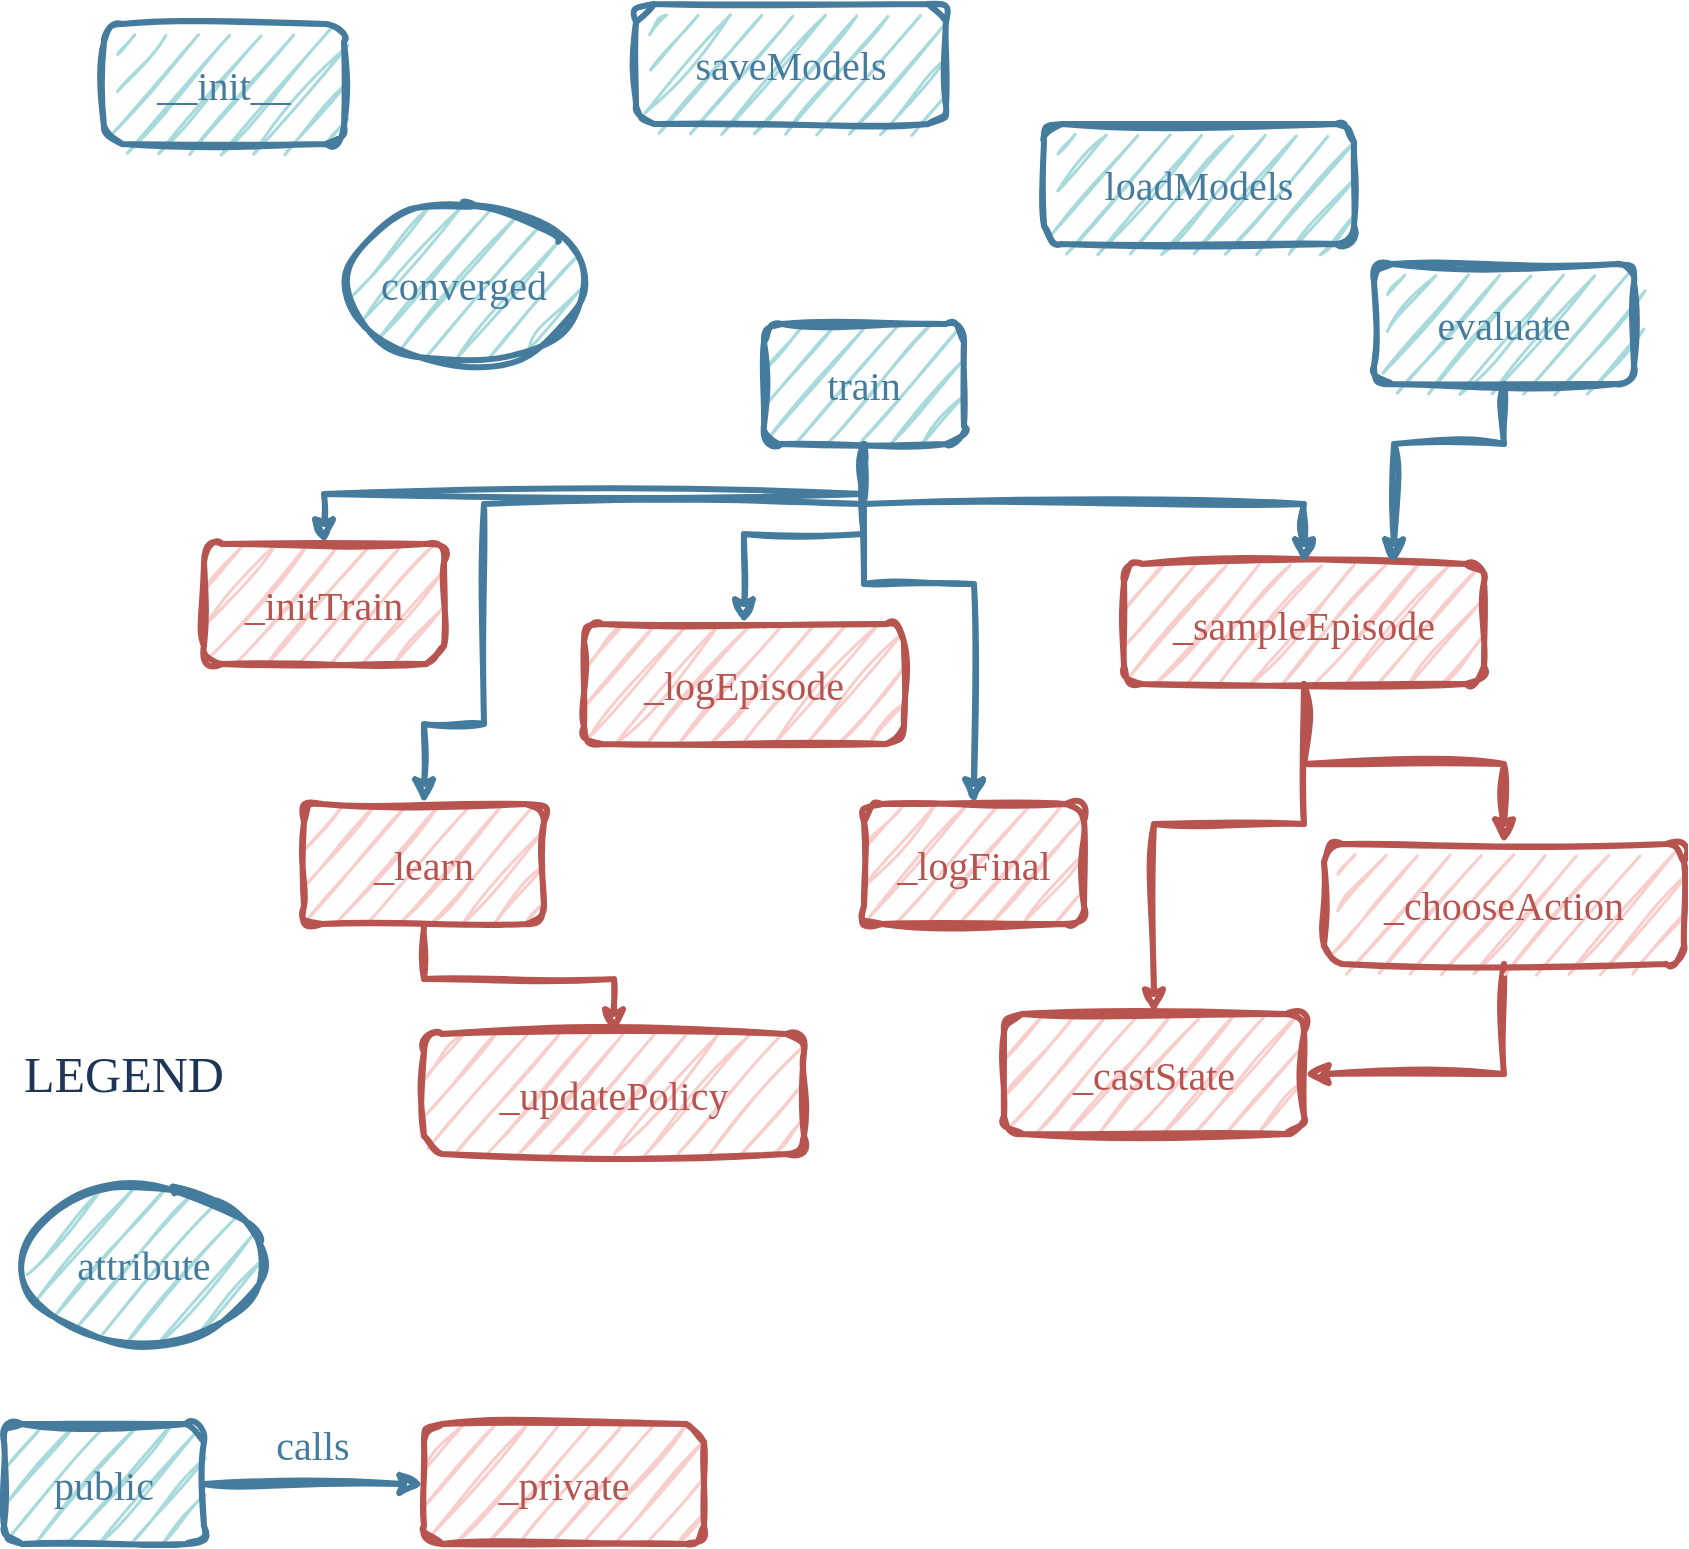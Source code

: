 <mxfile version="21.2.8" type="device">
  <diagram name="Page-1" id="dCN76jGf5toe5jXvvONL">
    <mxGraphModel dx="1357" dy="1165" grid="1" gridSize="10" guides="1" tooltips="1" connect="1" arrows="1" fold="1" page="1" pageScale="1" pageWidth="827" pageHeight="1169" math="0" shadow="0">
      <root>
        <mxCell id="0" />
        <mxCell id="1" parent="0" />
        <mxCell id="fukTA5cHyro5TytwK_Kp-1" value="&lt;font color=&quot;#457b9d&quot; face=&quot;Comic Sans MS&quot; style=&quot;font-size: 20px;&quot;&gt;__init__&lt;/font&gt;" style="rounded=1;whiteSpace=wrap;html=1;labelBackgroundColor=none;fillColor=#A8DADC;strokeColor=#457B9D;fontColor=#1D3557;sketch=1;curveFitting=1;jiggle=2;strokeWidth=3;" vertex="1" parent="1">
          <mxGeometry x="70" y="50" width="120" height="60" as="geometry" />
        </mxCell>
        <mxCell id="fukTA5cHyro5TytwK_Kp-3" style="edgeStyle=orthogonalEdgeStyle;rounded=0;sketch=1;hachureGap=4;jiggle=2;curveFitting=1;orthogonalLoop=1;jettySize=auto;html=1;exitX=0.5;exitY=1;exitDx=0;exitDy=0;fontFamily=Architects Daughter;fontSource=https%3A%2F%2Ffonts.googleapis.com%2Fcss%3Ffamily%3DArchitects%2BDaughter;fontSize=16;strokeWidth=3;strokeColor=#457B9D;entryX=0.5;entryY=0;entryDx=0;entryDy=0;" edge="1" parent="1" source="fukTA5cHyro5TytwK_Kp-2" target="fukTA5cHyro5TytwK_Kp-4">
          <mxGeometry relative="1" as="geometry">
            <mxPoint x="240" y="320" as="targetPoint" />
          </mxGeometry>
        </mxCell>
        <mxCell id="fukTA5cHyro5TytwK_Kp-11" style="edgeStyle=orthogonalEdgeStyle;rounded=0;sketch=1;hachureGap=4;jiggle=2;curveFitting=1;orthogonalLoop=1;jettySize=auto;html=1;entryX=0.5;entryY=0;entryDx=0;entryDy=0;fontFamily=Architects Daughter;fontSource=https%3A%2F%2Ffonts.googleapis.com%2Fcss%3Ffamily%3DArchitects%2BDaughter;fontSize=16;strokeWidth=3;strokeColor=#457B9D;" edge="1" parent="1" source="fukTA5cHyro5TytwK_Kp-2" target="fukTA5cHyro5TytwK_Kp-8">
          <mxGeometry relative="1" as="geometry">
            <Array as="points">
              <mxPoint x="450" y="330" />
              <mxPoint x="505" y="330" />
            </Array>
          </mxGeometry>
        </mxCell>
        <mxCell id="fukTA5cHyro5TytwK_Kp-12" style="edgeStyle=orthogonalEdgeStyle;rounded=0;sketch=1;hachureGap=4;jiggle=2;curveFitting=1;orthogonalLoop=1;jettySize=auto;html=1;exitX=0.5;exitY=1;exitDx=0;exitDy=0;entryX=0.5;entryY=0;entryDx=0;entryDy=0;fontFamily=Architects Daughter;fontSource=https%3A%2F%2Ffonts.googleapis.com%2Fcss%3Ffamily%3DArchitects%2BDaughter;fontSize=16;strokeWidth=3;strokeColor=#457B9D;" edge="1" parent="1" source="fukTA5cHyro5TytwK_Kp-2" target="fukTA5cHyro5TytwK_Kp-7">
          <mxGeometry relative="1" as="geometry" />
        </mxCell>
        <mxCell id="fukTA5cHyro5TytwK_Kp-2" value="&lt;font color=&quot;#457b9d&quot; face=&quot;Comic Sans MS&quot; style=&quot;font-size: 20px;&quot;&gt;train&lt;/font&gt;" style="rounded=1;whiteSpace=wrap;html=1;labelBackgroundColor=none;fillColor=#A8DADC;strokeColor=#457B9D;fontColor=#1D3557;sketch=1;curveFitting=1;jiggle=2;strokeWidth=3;" vertex="1" parent="1">
          <mxGeometry x="400" y="200" width="100" height="60" as="geometry" />
        </mxCell>
        <mxCell id="fukTA5cHyro5TytwK_Kp-4" value="&lt;font color=&quot;#b85450&quot; face=&quot;Comic Sans MS&quot; style=&quot;font-size: 20px;&quot;&gt;_initTrain&lt;/font&gt;" style="rounded=1;whiteSpace=wrap;html=1;labelBackgroundColor=none;fillColor=#f8cecc;strokeColor=#b85450;sketch=1;curveFitting=1;jiggle=2;strokeWidth=3;" vertex="1" parent="1">
          <mxGeometry x="120" y="310" width="120" height="60" as="geometry" />
        </mxCell>
        <mxCell id="fukTA5cHyro5TytwK_Kp-19" style="edgeStyle=orthogonalEdgeStyle;rounded=0;sketch=1;hachureGap=4;jiggle=2;curveFitting=1;orthogonalLoop=1;jettySize=auto;html=1;exitX=0.5;exitY=1;exitDx=0;exitDy=0;entryX=0.5;entryY=0;entryDx=0;entryDy=0;fontFamily=Architects Daughter;fontSource=https%3A%2F%2Ffonts.googleapis.com%2Fcss%3Ffamily%3DArchitects%2BDaughter;fontSize=16;strokeWidth=3;strokeColor=#B85450;" edge="1" parent="1" source="fukTA5cHyro5TytwK_Kp-5" target="fukTA5cHyro5TytwK_Kp-18">
          <mxGeometry relative="1" as="geometry" />
        </mxCell>
        <mxCell id="fukTA5cHyro5TytwK_Kp-5" value="&lt;font color=&quot;#b85450&quot; face=&quot;Comic Sans MS&quot; style=&quot;font-size: 20px;&quot;&gt;_sampleEpisode&lt;/font&gt;" style="rounded=1;whiteSpace=wrap;html=1;labelBackgroundColor=none;fillColor=#f8cecc;strokeColor=#b85450;sketch=1;curveFitting=1;jiggle=2;strokeWidth=3;" vertex="1" parent="1">
          <mxGeometry x="580" y="320" width="180" height="60" as="geometry" />
        </mxCell>
        <mxCell id="fukTA5cHyro5TytwK_Kp-17" style="edgeStyle=orthogonalEdgeStyle;rounded=0;sketch=1;hachureGap=4;jiggle=2;curveFitting=1;orthogonalLoop=1;jettySize=auto;html=1;entryX=0.5;entryY=0;entryDx=0;entryDy=0;fontFamily=Architects Daughter;fontSource=https%3A%2F%2Ffonts.googleapis.com%2Fcss%3Ffamily%3DArchitects%2BDaughter;fontSize=16;strokeWidth=3;strokeColor=#B85450;" edge="1" parent="1" source="fukTA5cHyro5TytwK_Kp-6" target="fukTA5cHyro5TytwK_Kp-16">
          <mxGeometry relative="1" as="geometry" />
        </mxCell>
        <mxCell id="fukTA5cHyro5TytwK_Kp-6" value="&lt;font color=&quot;#b85450&quot; face=&quot;Comic Sans MS&quot; style=&quot;font-size: 20px;&quot;&gt;_learn&lt;/font&gt;" style="rounded=1;whiteSpace=wrap;html=1;labelBackgroundColor=none;fillColor=#f8cecc;strokeColor=#b85450;sketch=1;curveFitting=1;jiggle=2;strokeWidth=3;" vertex="1" parent="1">
          <mxGeometry x="170" y="440" width="120" height="60" as="geometry" />
        </mxCell>
        <mxCell id="fukTA5cHyro5TytwK_Kp-7" value="&lt;font color=&quot;#b85450&quot; face=&quot;Comic Sans MS&quot; style=&quot;font-size: 20px;&quot;&gt;_logEpisode&lt;/font&gt;" style="rounded=1;whiteSpace=wrap;html=1;labelBackgroundColor=none;fillColor=#f8cecc;strokeColor=#b85450;sketch=1;curveFitting=1;jiggle=2;strokeWidth=3;" vertex="1" parent="1">
          <mxGeometry x="310" y="350" width="160" height="60" as="geometry" />
        </mxCell>
        <mxCell id="fukTA5cHyro5TytwK_Kp-8" value="&lt;font face=&quot;Comic Sans MS&quot; color=&quot;#b85450&quot;&gt;&lt;span style=&quot;font-size: 20px;&quot;&gt;_logFinal&lt;/span&gt;&lt;/font&gt;" style="rounded=1;whiteSpace=wrap;html=1;labelBackgroundColor=none;fillColor=#f8cecc;strokeColor=#b85450;sketch=1;curveFitting=1;jiggle=2;strokeWidth=3;" vertex="1" parent="1">
          <mxGeometry x="450" y="440" width="110" height="60" as="geometry" />
        </mxCell>
        <mxCell id="fukTA5cHyro5TytwK_Kp-9" value="&lt;font color=&quot;#457b9d&quot; face=&quot;Comic Sans MS&quot; style=&quot;font-size: 20px;&quot;&gt;evaluate&lt;/font&gt;" style="rounded=1;whiteSpace=wrap;html=1;labelBackgroundColor=none;fillColor=#A8DADC;strokeColor=#457B9D;fontColor=#1D3557;sketch=1;curveFitting=1;jiggle=2;strokeWidth=3;" vertex="1" parent="1">
          <mxGeometry x="705" y="170" width="130" height="60" as="geometry" />
        </mxCell>
        <mxCell id="fukTA5cHyro5TytwK_Kp-13" style="edgeStyle=orthogonalEdgeStyle;rounded=0;sketch=1;hachureGap=4;jiggle=2;curveFitting=1;orthogonalLoop=1;jettySize=auto;html=1;exitX=0.5;exitY=1;exitDx=0;exitDy=0;fontFamily=Architects Daughter;fontSource=https%3A%2F%2Ffonts.googleapis.com%2Fcss%3Ffamily%3DArchitects%2BDaughter;fontSize=16;strokeWidth=3;strokeColor=#457B9D;entryX=0.5;entryY=0;entryDx=0;entryDy=0;" edge="1" parent="1" source="fukTA5cHyro5TytwK_Kp-2" target="fukTA5cHyro5TytwK_Kp-5">
          <mxGeometry relative="1" as="geometry">
            <mxPoint x="510" y="330" as="targetPoint" />
            <mxPoint x="780" y="280" as="sourcePoint" />
            <Array as="points">
              <mxPoint x="450" y="290" />
              <mxPoint x="670" y="290" />
            </Array>
          </mxGeometry>
        </mxCell>
        <mxCell id="fukTA5cHyro5TytwK_Kp-14" style="edgeStyle=orthogonalEdgeStyle;rounded=0;sketch=1;hachureGap=4;jiggle=2;curveFitting=1;orthogonalLoop=1;jettySize=auto;html=1;exitX=0.5;exitY=1;exitDx=0;exitDy=0;fontFamily=Architects Daughter;fontSource=https%3A%2F%2Ffonts.googleapis.com%2Fcss%3Ffamily%3DArchitects%2BDaughter;fontSize=16;strokeWidth=3;strokeColor=#457B9D;entryX=0.5;entryY=0;entryDx=0;entryDy=0;" edge="1" parent="1" source="fukTA5cHyro5TytwK_Kp-2" target="fukTA5cHyro5TytwK_Kp-6">
          <mxGeometry relative="1" as="geometry">
            <mxPoint x="690" y="330" as="targetPoint" />
            <mxPoint x="470" y="270" as="sourcePoint" />
            <Array as="points">
              <mxPoint x="450" y="290" />
              <mxPoint x="260" y="290" />
              <mxPoint x="260" y="400" />
              <mxPoint x="230" y="400" />
            </Array>
          </mxGeometry>
        </mxCell>
        <mxCell id="fukTA5cHyro5TytwK_Kp-15" style="edgeStyle=orthogonalEdgeStyle;rounded=0;sketch=1;hachureGap=4;jiggle=2;curveFitting=1;orthogonalLoop=1;jettySize=auto;html=1;exitX=0.5;exitY=1;exitDx=0;exitDy=0;fontFamily=Architects Daughter;fontSource=https%3A%2F%2Ffonts.googleapis.com%2Fcss%3Ffamily%3DArchitects%2BDaughter;fontSize=16;strokeWidth=3;strokeColor=#457B9D;entryX=0.75;entryY=0;entryDx=0;entryDy=0;" edge="1" parent="1" source="fukTA5cHyro5TytwK_Kp-9" target="fukTA5cHyro5TytwK_Kp-5">
          <mxGeometry relative="1" as="geometry">
            <mxPoint x="760" y="290" as="targetPoint" />
            <mxPoint x="540" y="230" as="sourcePoint" />
            <Array as="points">
              <mxPoint x="770" y="260" />
              <mxPoint x="715" y="260" />
            </Array>
          </mxGeometry>
        </mxCell>
        <mxCell id="fukTA5cHyro5TytwK_Kp-16" value="&lt;font color=&quot;#b85450&quot; face=&quot;Comic Sans MS&quot; style=&quot;font-size: 20px;&quot;&gt;_updatePolicy&lt;/font&gt;" style="rounded=1;whiteSpace=wrap;html=1;labelBackgroundColor=none;fillColor=#f8cecc;strokeColor=#b85450;sketch=1;curveFitting=1;jiggle=2;strokeWidth=3;" vertex="1" parent="1">
          <mxGeometry x="230" y="555" width="190" height="60" as="geometry" />
        </mxCell>
        <mxCell id="fukTA5cHyro5TytwK_Kp-22" style="edgeStyle=orthogonalEdgeStyle;rounded=0;sketch=1;hachureGap=4;jiggle=2;curveFitting=1;orthogonalLoop=1;jettySize=auto;html=1;entryX=1;entryY=0.5;entryDx=0;entryDy=0;fontFamily=Architects Daughter;fontSource=https%3A%2F%2Ffonts.googleapis.com%2Fcss%3Ffamily%3DArchitects%2BDaughter;fontSize=16;strokeWidth=3;strokeColor=#B85450;exitX=0.5;exitY=1;exitDx=0;exitDy=0;" edge="1" parent="1" source="fukTA5cHyro5TytwK_Kp-18" target="fukTA5cHyro5TytwK_Kp-21">
          <mxGeometry relative="1" as="geometry">
            <Array as="points">
              <mxPoint x="770" y="575" />
            </Array>
          </mxGeometry>
        </mxCell>
        <mxCell id="fukTA5cHyro5TytwK_Kp-18" value="&lt;font color=&quot;#b85450&quot; face=&quot;Comic Sans MS&quot; style=&quot;font-size: 20px;&quot;&gt;_chooseAction&lt;/font&gt;" style="rounded=1;whiteSpace=wrap;html=1;labelBackgroundColor=none;fillColor=#f8cecc;strokeColor=#b85450;sketch=1;curveFitting=1;jiggle=2;strokeWidth=3;" vertex="1" parent="1">
          <mxGeometry x="680" y="460" width="180" height="60" as="geometry" />
        </mxCell>
        <mxCell id="fukTA5cHyro5TytwK_Kp-20" style="edgeStyle=orthogonalEdgeStyle;rounded=0;sketch=1;hachureGap=4;jiggle=2;curveFitting=1;orthogonalLoop=1;jettySize=auto;html=1;exitX=0.5;exitY=1;exitDx=0;exitDy=0;entryX=0.5;entryY=0;entryDx=0;entryDy=0;fontFamily=Architects Daughter;fontSource=https%3A%2F%2Ffonts.googleapis.com%2Fcss%3Ffamily%3DArchitects%2BDaughter;fontSize=16;strokeWidth=3;strokeColor=#B85450;" edge="1" parent="1" target="fukTA5cHyro5TytwK_Kp-21" source="fukTA5cHyro5TytwK_Kp-5">
          <mxGeometry relative="1" as="geometry">
            <mxPoint x="597" y="440" as="sourcePoint" />
            <Array as="points">
              <mxPoint x="670" y="450" />
              <mxPoint x="595" y="450" />
            </Array>
          </mxGeometry>
        </mxCell>
        <mxCell id="fukTA5cHyro5TytwK_Kp-21" value="&lt;font face=&quot;Comic Sans MS&quot; color=&quot;#b85450&quot;&gt;&lt;span style=&quot;font-size: 20px;&quot;&gt;_castState&lt;/span&gt;&lt;/font&gt;" style="rounded=1;whiteSpace=wrap;html=1;labelBackgroundColor=none;fillColor=#f8cecc;strokeColor=#b85450;sketch=1;curveFitting=1;jiggle=2;strokeWidth=3;" vertex="1" parent="1">
          <mxGeometry x="520" y="545" width="150" height="60" as="geometry" />
        </mxCell>
        <mxCell id="fukTA5cHyro5TytwK_Kp-25" value="&lt;font color=&quot;#457b9d&quot; style=&quot;font-size: 20px;&quot; face=&quot;Comic Sans MS&quot;&gt;converged&lt;/font&gt;" style="ellipse;whiteSpace=wrap;html=1;rounded=1;shadow=0;glass=0;labelBackgroundColor=none;sketch=1;jiggle=2;curveFitting=1;strokeColor=#457B9D;strokeWidth=3;fontFamily=Helvetica;fontSize=12;fontColor=#1D3557;fillColor=#A8DADC;" vertex="1" parent="1">
          <mxGeometry x="190" y="140" width="120" height="80" as="geometry" />
        </mxCell>
        <mxCell id="fukTA5cHyro5TytwK_Kp-26" value="&lt;font color=&quot;#457b9d&quot; face=&quot;Comic Sans MS&quot; style=&quot;font-size: 20px;&quot;&gt;loadModels&lt;/font&gt;" style="rounded=1;whiteSpace=wrap;html=1;labelBackgroundColor=none;fillColor=#A8DADC;strokeColor=#457B9D;fontColor=#1D3557;sketch=1;curveFitting=1;jiggle=2;strokeWidth=3;" vertex="1" parent="1">
          <mxGeometry x="540" y="100" width="155" height="60" as="geometry" />
        </mxCell>
        <mxCell id="fukTA5cHyro5TytwK_Kp-27" value="&lt;font color=&quot;#457b9d&quot; face=&quot;Comic Sans MS&quot; style=&quot;font-size: 20px;&quot;&gt;saveModels&lt;/font&gt;" style="rounded=1;whiteSpace=wrap;html=1;labelBackgroundColor=none;fillColor=#A8DADC;strokeColor=#457B9D;fontColor=#1D3557;sketch=1;curveFitting=1;jiggle=2;strokeWidth=3;" vertex="1" parent="1">
          <mxGeometry x="336" y="40" width="155" height="60" as="geometry" />
        </mxCell>
        <mxCell id="fukTA5cHyro5TytwK_Kp-31" style="edgeStyle=orthogonalEdgeStyle;rounded=0;sketch=1;hachureGap=4;jiggle=2;curveFitting=1;orthogonalLoop=1;jettySize=auto;html=1;entryX=0;entryY=0.5;entryDx=0;entryDy=0;fontFamily=Helvetica;fontSource=https%3A%2F%2Ffonts.googleapis.com%2Fcss%3Ffamily%3DArchitects%2BDaughter;fontSize=12;fontColor=#1D3557;strokeWidth=3;strokeColor=#457B9D;" edge="1" parent="1" source="fukTA5cHyro5TytwK_Kp-29" target="fukTA5cHyro5TytwK_Kp-30">
          <mxGeometry relative="1" as="geometry" />
        </mxCell>
        <mxCell id="fukTA5cHyro5TytwK_Kp-32" value="calls" style="edgeLabel;html=1;align=center;verticalAlign=middle;resizable=0;points=[];fontSize=20;fontFamily=Comic Sans MS;fontColor=#457B9D;labelBorderColor=none;labelBackgroundColor=none;" vertex="1" connectable="0" parent="fukTA5cHyro5TytwK_Kp-31">
          <mxGeometry x="-0.166" relative="1" as="geometry">
            <mxPoint x="8" y="-20" as="offset" />
          </mxGeometry>
        </mxCell>
        <mxCell id="fukTA5cHyro5TytwK_Kp-29" value="&lt;font color=&quot;#457b9d&quot; face=&quot;Comic Sans MS&quot; style=&quot;font-size: 20px;&quot;&gt;public&lt;/font&gt;" style="rounded=1;whiteSpace=wrap;html=1;labelBackgroundColor=none;fillColor=#A8DADC;strokeColor=#457B9D;fontColor=#1D3557;sketch=1;curveFitting=1;jiggle=2;strokeWidth=3;" vertex="1" parent="1">
          <mxGeometry x="20" y="750" width="100" height="60" as="geometry" />
        </mxCell>
        <mxCell id="fukTA5cHyro5TytwK_Kp-30" value="&lt;font color=&quot;#b85450&quot; face=&quot;Comic Sans MS&quot; style=&quot;font-size: 20px;&quot;&gt;_private&lt;/font&gt;" style="rounded=1;whiteSpace=wrap;html=1;labelBackgroundColor=none;fillColor=#f8cecc;strokeColor=#b85450;sketch=1;curveFitting=1;jiggle=2;strokeWidth=3;" vertex="1" parent="1">
          <mxGeometry x="230" y="750" width="140" height="60" as="geometry" />
        </mxCell>
        <mxCell id="fukTA5cHyro5TytwK_Kp-33" value="LEGEND" style="text;html=1;strokeColor=none;fillColor=none;align=center;verticalAlign=middle;whiteSpace=wrap;rounded=0;fontSize=25;fontFamily=Comic Sans MS;fontColor=#1D3557;" vertex="1" parent="1">
          <mxGeometry x="50" y="560" width="60" height="30" as="geometry" />
        </mxCell>
        <mxCell id="fukTA5cHyro5TytwK_Kp-35" value="&lt;font color=&quot;#457b9d&quot; style=&quot;font-size: 20px;&quot; face=&quot;Comic Sans MS&quot;&gt;attribute&lt;/font&gt;" style="ellipse;whiteSpace=wrap;html=1;rounded=1;shadow=0;glass=0;labelBackgroundColor=none;sketch=1;jiggle=2;curveFitting=1;strokeColor=#457B9D;strokeWidth=3;fontFamily=Helvetica;fontSize=12;fontColor=#1D3557;fillColor=#A8DADC;" vertex="1" parent="1">
          <mxGeometry x="30" y="630" width="120" height="80" as="geometry" />
        </mxCell>
      </root>
    </mxGraphModel>
  </diagram>
</mxfile>
